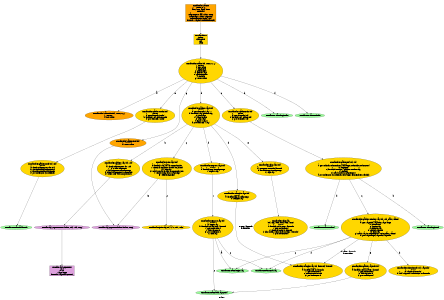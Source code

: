 // sudo apt-get install graphviz
// sudo apt-get install xdot
// xdot tiler.dot
digraph TILER
{
	label="Tiler";
	fontsize=20;
	size="3,2";
	ratio=fill;

	osmdb_tilerState_t          [fillcolor=orange,    style=filled, shape=box, label="osmdb_tilerState_t\nzoom, x, y\nlatT, lonL, latB, lonR\nmin_dist\nos\nmap_export: nid/wid=>ONE\nmap_segs: wid=>segment\nmm_nds_join: nid=>wid\nlist_nds: way_nds REFERENCES"];
	osmdb_tilerState_init       [fillcolor=orange,    style=filled, label="osmdb_tilerState_init(tid, zoom, x, y)\n----------\na) init state"];
	osmdb_tilerState_reset      [fillcolor=orange,    style=filled, label="osmdb_tilerState_reset(tid)\n----------\na) reset state"];
	osmdb_tiler_t               [fillcolor=gold,      style=filled, shape=box, label="osmdb_tiler_t\nindex\nchangeset\nnth\nstate"];
	osmdb_tiler_make            [fillcolor=gold,      style=filled, label="osmdb_tiler_make(tid, zoom, x, y)\n----------\na) init state\nb) beginTile\nc) gatherRels\nd) gatherWays\ne) gatherNodes\nf) endTile\ng) reset state"];
	osmdb_tiler_gatherNodes     [fillcolor=gold,      style=filled, label="osmdb_tiler_gatherNodes(tid)\n----------\na) get tile_refs (node)\nb) foreach(ref) gatherNode\nd) put tile_refs (node)"];
	osmdb_tiler_gatherNode      [fillcolor=gold,      style=filled, label="osmdb_tiler_gatherNode(tid, nid)\n----------\na) check map_export for nid\nb) get node_info/node_coord\nc) osmdb_ostream_addNode\nd) put node_coord/node_info"];
	osmdb_tiler_gatherMemberWay [fillcolor=gold,      style=filled, label="osmdb_tiler_gatherMemberWay(tid, wid, class, name)\n----------\na) get way_info/way_nds/way_range\nb) initListNds\nc) beginWay\nd) sampleWay\ne) gatherWayNds\nf) endWay\ng) mark way in map_export (using class, name)\nh) put way_range/way_nds/way_info"];
	osmdb_tiler_gatherWays      [fillcolor=gold,      style=filled, label="osmdb_tiler_gatherWays(tid)\n----------\na) get tile_refs (way)\nb) foreach(way) gatherWay\nc) joinWays\nd) sampleWays\ne) clipWays\nf) exportWays\nf) put tile_refs (way)"];
	osmdb_tiler_gatherWay       [fillcolor=gold,      style=filled, label="osmdb_tiler_gatherWay(tid, wid)\n----------\na) check map_export for wid\nb) create segment\nc) add segment to map_segs\nd) check if segment is complete\ne) otherwise add mm_join_nds"];
	osmdb_tiler_sampleWays      [fillcolor=gold,      style=filled, label="osmdb_tiler_sampleWays(tid)\n----------\na) foreach seg in map_segs\nb) sampleWay"];
	osmdb_tiler_sampleWay       [fillcolor=gold,      style=filled, label="osmdb_tiler_sampleWay(tid, free_ref, list_nds)\n----------\na) foreach(ref) in list_nds\n1) get node_coord\n2) select/remove refs\n3) put node_coord"];
	osmdb_tiler_clipWays        [fillcolor=gold,      style=filled, label="osmdb_tiler_clipWays(tid)\n----------\na) compute extended bounds\nb) foreach seg in map_segs\nc) clipWay"];
	osmdb_tiler_exportWays      [fillcolor=gold,      style=filled, label="osmdb_tiler_exportWays(tid)\n----------\na) foreach(seg) in map_segs\n1) exportWay"];
	osmdb_tiler_exportWay       [fillcolor=gold,      style=filled, label="osmdb_tiler_exportWay(tid)\n----------\na) beginWay\nb) foreach(ref) in seg->list_nds\n1) get node_coord\n2) addWayCoord\n3) put node_coord\nc) endWay"];
	osmdb_tiler_clipWay         [fillcolor=gold,      style=filled, label="osmdb_tiler_clipWay\n(tid, seg, latT, lonL, latB, lonR)\n----------\na) foreach ref in seg->list_nds\n1) get node_coord\n2) check if node is clipped\n3) clip nodes (remove from seg->list_nds)\n4) put node_coord"];
	osmdb_tiler_joinWays        [fillcolor=gold,      style=filled, label="osmdb_tiler_joinWays(tid)\n----------\na) foreach(way, nd) in mm_nds_join\n1) check if segment should be joined\n2) joinWay\n3) mark seg as invalid in mm_nds_join\n4) remove seg from map_segs\n5) deleteSegment"];
	osmdb_tiler_joinWay         [fillcolor=gold,      style=filled, label="osmdb_tiler_joinWay(tid, a, b, ref1, ref2)"];
	osmdb_tiler_gatherWayNds    [fillcolor=gold,      style=filled, label="osmdb_tiler_gatherWayNds(tid)\n----------\na) foreach ref in state->list_nds\n1) get node_coord\n2) addWayCoord\n3) put node_coord"];
	osmdb_tiler_initListNds     [fillcolor=gold,      style=filled, label="osmdb_tiler_initListNds(tid, way_nds)\n----------\na) discard(list_nds)\nb) add way_nds references to list_nds\n"];
	osmdb_tiler_gatherRels      [fillcolor=gold,      style=filled, label="osmdb_tiler_gatherRels(tid)\n----------\na) get tile_refs (rel)\nb) foreach(ref) gatherRel\nc) put tile_refs (rel)"];
	osmdb_tiler_gatherRel       [fillcolor=gold,      style=filled, label="osmdb_tiler_gatherRel(tid, rid)\n----------\na) get rel_info/rel_members/rel_range/node_info/node_coord\nb) beginRel\nc) foreach(member) gatherMemberWay\nd) endRel\ne) mark node in map_export\nf) put node_coord/node_info/rel_range/rel_members/rel_info"];
	osmdb_ostream_beginTile     [fillcolor=palegreen, style=filled, label="osmdb_ostream_beginTile"];
	osmdb_ostream_endTile       [fillcolor=palegreen, style=filled, label="osmdb_ostream_endTile"];
	osmdb_ostream_addNode       [fillcolor=palegreen, style=filled, label="osmdb_ostream_addNode"];
	osmdb_ostream_beginRel      [fillcolor=palegreen, style=filled, label="osmdb_ostream_beginRel"];
	osmdb_ostream_endRel        [fillcolor=palegreen, style=filled, label="osmdb_ostream_endRel"];
	osmdb_ostream_beginWay      [fillcolor=palegreen, style=filled, label="osmdb_ostream_beginWay"];
	osmdb_ostream_endWay        [fillcolor=palegreen, style=filled, label="osmdb_ostream_endWay"];
	osmdb_ostream_addWayCoord   [fillcolor=palegreen, style=filled, label="osmdb_ostream_addWayCoord"];
	osmdb_waySegment_t          [fillcolor=plum,      style=filled, shape=box, label="osmdb_waySegment_t\nhwi\nhwn\nway_range\nlist_nds: way_nds COPIES"];
	osmdb_waySegment_new        [fillcolor=plum,      style=filled, label="osmdb_waySegment_new(index, tid, wid, _seg)"];
	osmdb_waySegment_delete     [fillcolor=plum,      style=filled, label="osmdb_waySegment_delete(index, _seg)"];

	osmdb_waySegment_new        -> osmdb_waySegment_t;
	osmdb_tilerState_t          -> osmdb_tiler_t;
	osmdb_tiler_t               -> osmdb_tiler_make;
	osmdb_tiler_make            -> osmdb_tilerState_init       [label="a"];
	osmdb_tiler_make            -> osmdb_ostream_beginTile     [label="b"];
	osmdb_tiler_make            -> osmdb_tiler_gatherRels      [label="c"];
	osmdb_tiler_make            -> osmdb_tiler_gatherWays      [label="d"];
	osmdb_tiler_make            -> osmdb_tiler_gatherNodes     [label="e"];
	osmdb_tiler_make            -> osmdb_ostream_endTile       [label="f"];
	osmdb_tiler_make            -> osmdb_tilerState_reset      [label="g"];
	osmdb_tiler_gatherWays      -> osmdb_tiler_gatherWay       [label="b"];
	osmdb_tiler_gatherWays      -> osmdb_tiler_joinWays        [label="c"];
	osmdb_tiler_gatherWays      -> osmdb_tiler_sampleWays      [label="d"];
	osmdb_tiler_gatherWays      -> osmdb_tiler_clipWays        [label="e"];
	osmdb_tiler_gatherWays      -> osmdb_tiler_exportWays      [label="f"];
	osmdb_tiler_exportWays      -> osmdb_tiler_exportWay       [label="1"];
	osmdb_tiler_exportWay       -> osmdb_ostream_beginWay      [label="a"];
	osmdb_tiler_exportWay       -> osmdb_ostream_addWayCoord   [label="2"];
	osmdb_tiler_exportWay       -> osmdb_ostream_endWay        [label="c"];
	osmdb_tilerState_reset      -> osmdb_waySegment_delete;
	osmdb_tiler_sampleWays      -> osmdb_tiler_sampleWay       [label="b: seg->list_nds\nfree_ref=1"];
	osmdb_tiler_gatherWay       -> osmdb_waySegment_new;
	osmdb_tiler_joinWays        -> osmdb_tiler_joinWay         [label="2"];
	osmdb_tiler_joinWays        -> osmdb_waySegment_delete     [label="5"];
	osmdb_tiler_clipWays        -> osmdb_tiler_clipWay;
	osmdb_tiler_gatherNodes     -> osmdb_tiler_gatherNode;
	osmdb_tiler_gatherNode      -> osmdb_ostream_addNode;
	osmdb_tiler_gatherRels      -> osmdb_tiler_gatherRel;
	osmdb_tiler_gatherRel       -> osmdb_ostream_beginRel      [label="b"];
	osmdb_tiler_gatherRel       -> osmdb_tiler_gatherMemberWay [label="c"];
	osmdb_tiler_gatherRel       -> osmdb_ostream_endRel        [label="d"];
	osmdb_tiler_gatherMemberWay -> osmdb_tiler_initListNds     [label="b"];
	osmdb_tiler_gatherMemberWay -> osmdb_ostream_beginWay      [label="c"];
	osmdb_tiler_gatherMemberWay -> osmdb_tiler_sampleWay       [label="d: state->list_nds\nfree_ref=0"];
	osmdb_tiler_gatherMemberWay -> osmdb_tiler_gatherWayNds    [label="e"];
	osmdb_tiler_gatherMemberWay -> osmdb_ostream_endWay        [label="f"];
	osmdb_tiler_gatherWayNds    -> osmdb_ostream_addWayCoord;
}

